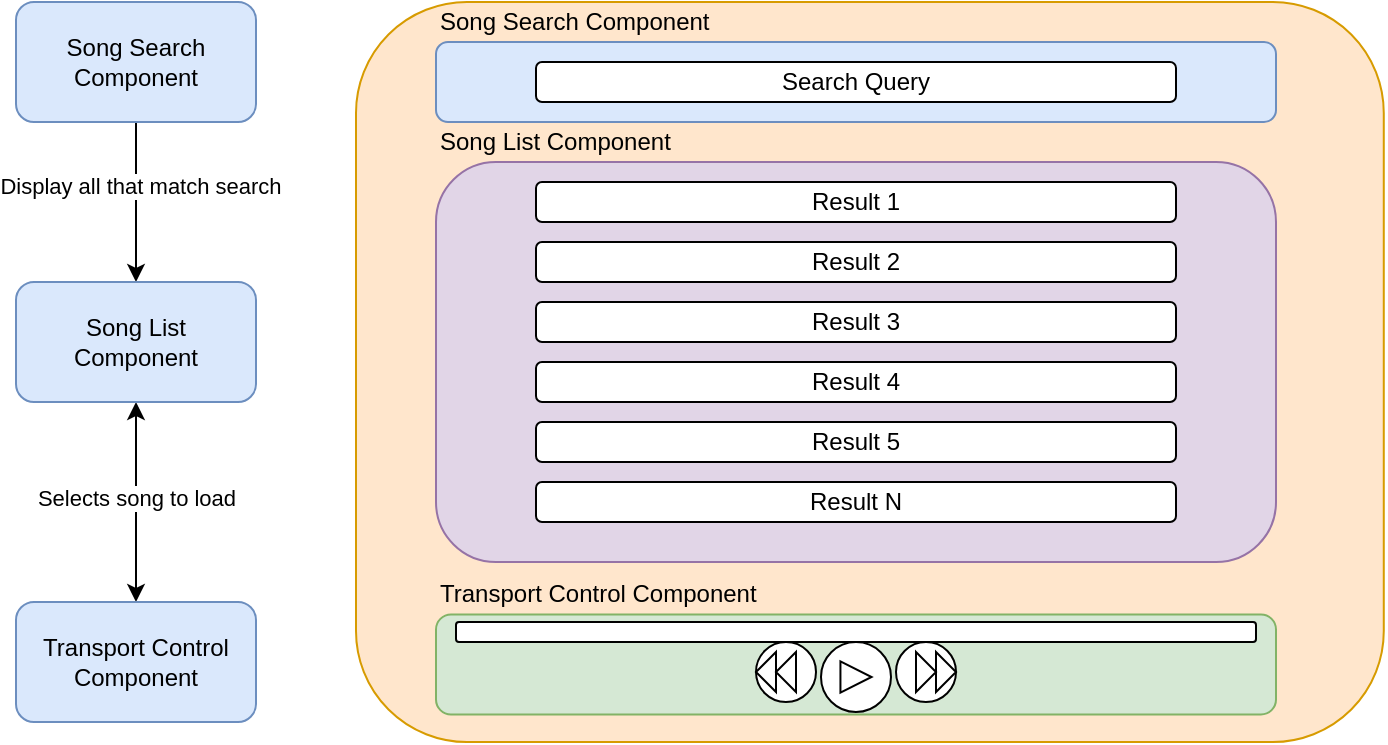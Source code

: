 <mxfile version="24.0.6" type="github">
  <diagram name="Page-1" id="2W4QhbsZ61lkWU3hjikL">
    <mxGraphModel dx="954" dy="589" grid="1" gridSize="10" guides="1" tooltips="1" connect="1" arrows="1" fold="1" page="1" pageScale="1" pageWidth="827" pageHeight="1169" math="0" shadow="0">
      <root>
        <mxCell id="0" />
        <mxCell id="1" parent="0" />
        <mxCell id="bqseAyDULYhEVleiTClZ-4" style="edgeStyle=orthogonalEdgeStyle;rounded=0;orthogonalLoop=1;jettySize=auto;html=1;exitX=0.5;exitY=1;exitDx=0;exitDy=0;" edge="1" parent="1" source="bqseAyDULYhEVleiTClZ-1" target="bqseAyDULYhEVleiTClZ-2">
          <mxGeometry relative="1" as="geometry" />
        </mxCell>
        <mxCell id="bqseAyDULYhEVleiTClZ-5" value="Display all that match search" style="edgeLabel;html=1;align=center;verticalAlign=middle;resizable=0;points=[];" vertex="1" connectable="0" parent="bqseAyDULYhEVleiTClZ-4">
          <mxGeometry x="-0.2" y="2" relative="1" as="geometry">
            <mxPoint as="offset" />
          </mxGeometry>
        </mxCell>
        <mxCell id="bqseAyDULYhEVleiTClZ-1" value="Song Search Component" style="rounded=1;whiteSpace=wrap;html=1;fillColor=#dae8fc;strokeColor=#6c8ebf;" vertex="1" parent="1">
          <mxGeometry x="70" y="80" width="120" height="60" as="geometry" />
        </mxCell>
        <mxCell id="bqseAyDULYhEVleiTClZ-6" style="edgeStyle=orthogonalEdgeStyle;rounded=0;orthogonalLoop=1;jettySize=auto;html=1;exitX=0.5;exitY=1;exitDx=0;exitDy=0;startArrow=classic;startFill=1;" edge="1" parent="1" source="bqseAyDULYhEVleiTClZ-2" target="bqseAyDULYhEVleiTClZ-3">
          <mxGeometry relative="1" as="geometry" />
        </mxCell>
        <mxCell id="bqseAyDULYhEVleiTClZ-7" value="Selects song to load" style="edgeLabel;html=1;align=center;verticalAlign=middle;resizable=0;points=[];" vertex="1" connectable="0" parent="bqseAyDULYhEVleiTClZ-6">
          <mxGeometry x="-0.221" y="1" relative="1" as="geometry">
            <mxPoint x="-1" y="9" as="offset" />
          </mxGeometry>
        </mxCell>
        <mxCell id="bqseAyDULYhEVleiTClZ-2" value="&lt;div&gt;Song List&lt;/div&gt;&lt;div&gt;Component&lt;br&gt;&lt;/div&gt;" style="rounded=1;whiteSpace=wrap;html=1;fillColor=#dae8fc;strokeColor=#6c8ebf;" vertex="1" parent="1">
          <mxGeometry x="70" y="220" width="120" height="60" as="geometry" />
        </mxCell>
        <mxCell id="bqseAyDULYhEVleiTClZ-3" value="&lt;div&gt;Transport Control&lt;/div&gt;&lt;div&gt;Component&lt;br&gt;&lt;/div&gt;" style="rounded=1;whiteSpace=wrap;html=1;fillColor=#dae8fc;strokeColor=#6c8ebf;" vertex="1" parent="1">
          <mxGeometry x="70" y="380" width="120" height="60" as="geometry" />
        </mxCell>
        <mxCell id="bqseAyDULYhEVleiTClZ-73" value="" style="group" vertex="1" connectable="0" parent="1">
          <mxGeometry x="240" y="80" width="513.89" height="370" as="geometry" />
        </mxCell>
        <mxCell id="bqseAyDULYhEVleiTClZ-9" value="" style="rounded=1;whiteSpace=wrap;html=1;fillColor=#ffe6cc;strokeColor=#d79b00;" vertex="1" parent="bqseAyDULYhEVleiTClZ-73">
          <mxGeometry width="513.89" height="370" as="geometry" />
        </mxCell>
        <mxCell id="bqseAyDULYhEVleiTClZ-21" value="" style="group" vertex="1" connectable="0" parent="bqseAyDULYhEVleiTClZ-73">
          <mxGeometry x="40" y="80" width="420" height="200" as="geometry" />
        </mxCell>
        <mxCell id="bqseAyDULYhEVleiTClZ-24" value="" style="group" vertex="1" connectable="0" parent="bqseAyDULYhEVleiTClZ-21">
          <mxGeometry y="-20" width="420" height="220" as="geometry" />
        </mxCell>
        <mxCell id="bqseAyDULYhEVleiTClZ-12" value="" style="rounded=1;whiteSpace=wrap;html=1;fillColor=#e1d5e7;strokeColor=#9673a6;" vertex="1" parent="bqseAyDULYhEVleiTClZ-24">
          <mxGeometry y="20" width="420" height="200" as="geometry" />
        </mxCell>
        <mxCell id="bqseAyDULYhEVleiTClZ-14" value="Result 1" style="rounded=1;whiteSpace=wrap;html=1;" vertex="1" parent="bqseAyDULYhEVleiTClZ-24">
          <mxGeometry x="50" y="30" width="320" height="20" as="geometry" />
        </mxCell>
        <mxCell id="bqseAyDULYhEVleiTClZ-15" value="Result 2" style="rounded=1;whiteSpace=wrap;html=1;" vertex="1" parent="bqseAyDULYhEVleiTClZ-24">
          <mxGeometry x="50" y="60" width="320" height="20" as="geometry" />
        </mxCell>
        <mxCell id="bqseAyDULYhEVleiTClZ-16" value="Result 3" style="rounded=1;whiteSpace=wrap;html=1;" vertex="1" parent="bqseAyDULYhEVleiTClZ-24">
          <mxGeometry x="50" y="90" width="320" height="20" as="geometry" />
        </mxCell>
        <mxCell id="bqseAyDULYhEVleiTClZ-17" value="Result 4" style="rounded=1;whiteSpace=wrap;html=1;" vertex="1" parent="bqseAyDULYhEVleiTClZ-24">
          <mxGeometry x="50" y="120" width="320" height="20" as="geometry" />
        </mxCell>
        <mxCell id="bqseAyDULYhEVleiTClZ-18" value="Result 5" style="rounded=1;whiteSpace=wrap;html=1;" vertex="1" parent="bqseAyDULYhEVleiTClZ-24">
          <mxGeometry x="50" y="150" width="320" height="20" as="geometry" />
        </mxCell>
        <mxCell id="bqseAyDULYhEVleiTClZ-19" value="Result N" style="rounded=1;whiteSpace=wrap;html=1;" vertex="1" parent="bqseAyDULYhEVleiTClZ-24">
          <mxGeometry x="50" y="180" width="320" height="20" as="geometry" />
        </mxCell>
        <mxCell id="bqseAyDULYhEVleiTClZ-23" value="Song List Component" style="text;html=1;align=left;verticalAlign=middle;whiteSpace=wrap;rounded=0;textShadow=0;" vertex="1" parent="bqseAyDULYhEVleiTClZ-24">
          <mxGeometry width="210" height="20" as="geometry" />
        </mxCell>
        <mxCell id="bqseAyDULYhEVleiTClZ-25" value="" style="group" vertex="1" connectable="0" parent="bqseAyDULYhEVleiTClZ-73">
          <mxGeometry x="40" width="420" height="60" as="geometry" />
        </mxCell>
        <mxCell id="bqseAyDULYhEVleiTClZ-22" value="" style="rounded=1;whiteSpace=wrap;html=1;fillColor=#dae8fc;strokeColor=#6c8ebf;" vertex="1" parent="bqseAyDULYhEVleiTClZ-25">
          <mxGeometry y="20" width="420" height="40" as="geometry" />
        </mxCell>
        <mxCell id="bqseAyDULYhEVleiTClZ-10" value="Search Query" style="rounded=1;whiteSpace=wrap;html=1;" vertex="1" parent="bqseAyDULYhEVleiTClZ-25">
          <mxGeometry x="50" y="30" width="320" height="20" as="geometry" />
        </mxCell>
        <mxCell id="bqseAyDULYhEVleiTClZ-11" value="Song Search Component" style="text;html=1;align=left;verticalAlign=middle;whiteSpace=wrap;rounded=0;" vertex="1" parent="bqseAyDULYhEVleiTClZ-25">
          <mxGeometry width="210" height="20" as="geometry" />
        </mxCell>
        <mxCell id="bqseAyDULYhEVleiTClZ-72" value="" style="group" vertex="1" connectable="0" parent="bqseAyDULYhEVleiTClZ-73">
          <mxGeometry x="40" y="286.25" width="420" height="70" as="geometry" />
        </mxCell>
        <mxCell id="bqseAyDULYhEVleiTClZ-47" value="" style="rounded=1;whiteSpace=wrap;html=1;fillColor=#d5e8d4;strokeColor=#82b366;" vertex="1" parent="bqseAyDULYhEVleiTClZ-72">
          <mxGeometry y="20" width="420" height="50" as="geometry" />
        </mxCell>
        <mxCell id="bqseAyDULYhEVleiTClZ-46" value="Transport Control Component" style="text;html=1;align=left;verticalAlign=middle;whiteSpace=wrap;rounded=0;" vertex="1" parent="bqseAyDULYhEVleiTClZ-72">
          <mxGeometry width="190" height="20" as="geometry" />
        </mxCell>
        <mxCell id="bqseAyDULYhEVleiTClZ-51" value="" style="group" vertex="1" connectable="0" parent="bqseAyDULYhEVleiTClZ-72">
          <mxGeometry x="230" y="33.75" width="30" height="30" as="geometry" />
        </mxCell>
        <mxCell id="bqseAyDULYhEVleiTClZ-70" value="" style="group" vertex="1" connectable="0" parent="bqseAyDULYhEVleiTClZ-51">
          <mxGeometry width="30" height="30" as="geometry" />
        </mxCell>
        <mxCell id="bqseAyDULYhEVleiTClZ-48" value="" style="ellipse;whiteSpace=wrap;html=1;aspect=fixed;" vertex="1" parent="bqseAyDULYhEVleiTClZ-70">
          <mxGeometry width="30" height="30" as="geometry" />
        </mxCell>
        <mxCell id="bqseAyDULYhEVleiTClZ-49" value="" style="triangle;whiteSpace=wrap;html=1;" vertex="1" parent="bqseAyDULYhEVleiTClZ-70">
          <mxGeometry x="20" y="5" width="10" height="20" as="geometry" />
        </mxCell>
        <mxCell id="bqseAyDULYhEVleiTClZ-50" value="" style="triangle;whiteSpace=wrap;html=1;" vertex="1" parent="bqseAyDULYhEVleiTClZ-70">
          <mxGeometry x="10" y="5" width="10" height="20" as="geometry" />
        </mxCell>
        <mxCell id="bqseAyDULYhEVleiTClZ-66" value="" style="group" vertex="1" connectable="0" parent="bqseAyDULYhEVleiTClZ-72">
          <mxGeometry x="160" y="33.75" width="30" height="30" as="geometry" />
        </mxCell>
        <mxCell id="bqseAyDULYhEVleiTClZ-69" value="" style="group" vertex="1" connectable="0" parent="bqseAyDULYhEVleiTClZ-66">
          <mxGeometry width="30" height="30" as="geometry" />
        </mxCell>
        <mxCell id="bqseAyDULYhEVleiTClZ-58" value="" style="ellipse;whiteSpace=wrap;html=1;aspect=fixed;" vertex="1" parent="bqseAyDULYhEVleiTClZ-69">
          <mxGeometry width="30" height="30" as="geometry" />
        </mxCell>
        <mxCell id="bqseAyDULYhEVleiTClZ-56" value="" style="triangle;whiteSpace=wrap;html=1;direction=west;" vertex="1" parent="bqseAyDULYhEVleiTClZ-69">
          <mxGeometry y="5" width="10" height="20" as="geometry" />
        </mxCell>
        <mxCell id="bqseAyDULYhEVleiTClZ-65" value="" style="triangle;whiteSpace=wrap;html=1;direction=west;" vertex="1" parent="bqseAyDULYhEVleiTClZ-69">
          <mxGeometry x="10" y="5" width="10" height="20" as="geometry" />
        </mxCell>
        <mxCell id="bqseAyDULYhEVleiTClZ-33" value="" style="rounded=1;whiteSpace=wrap;html=1;" vertex="1" parent="bqseAyDULYhEVleiTClZ-72">
          <mxGeometry x="10" y="23.75" width="400" height="10" as="geometry" />
        </mxCell>
        <mxCell id="bqseAyDULYhEVleiTClZ-68" value="" style="group" vertex="1" connectable="0" parent="bqseAyDULYhEVleiTClZ-72">
          <mxGeometry x="192.5" y="33.75" width="35" height="35" as="geometry" />
        </mxCell>
        <mxCell id="bqseAyDULYhEVleiTClZ-28" value="" style="ellipse;whiteSpace=wrap;html=1;aspect=fixed;" vertex="1" parent="bqseAyDULYhEVleiTClZ-68">
          <mxGeometry width="35" height="35" as="geometry" />
        </mxCell>
        <mxCell id="bqseAyDULYhEVleiTClZ-26" value="" style="triangle;whiteSpace=wrap;html=1;" vertex="1" parent="bqseAyDULYhEVleiTClZ-68">
          <mxGeometry x="9.722" y="9.722" width="15.556" height="15.556" as="geometry" />
        </mxCell>
      </root>
    </mxGraphModel>
  </diagram>
</mxfile>
